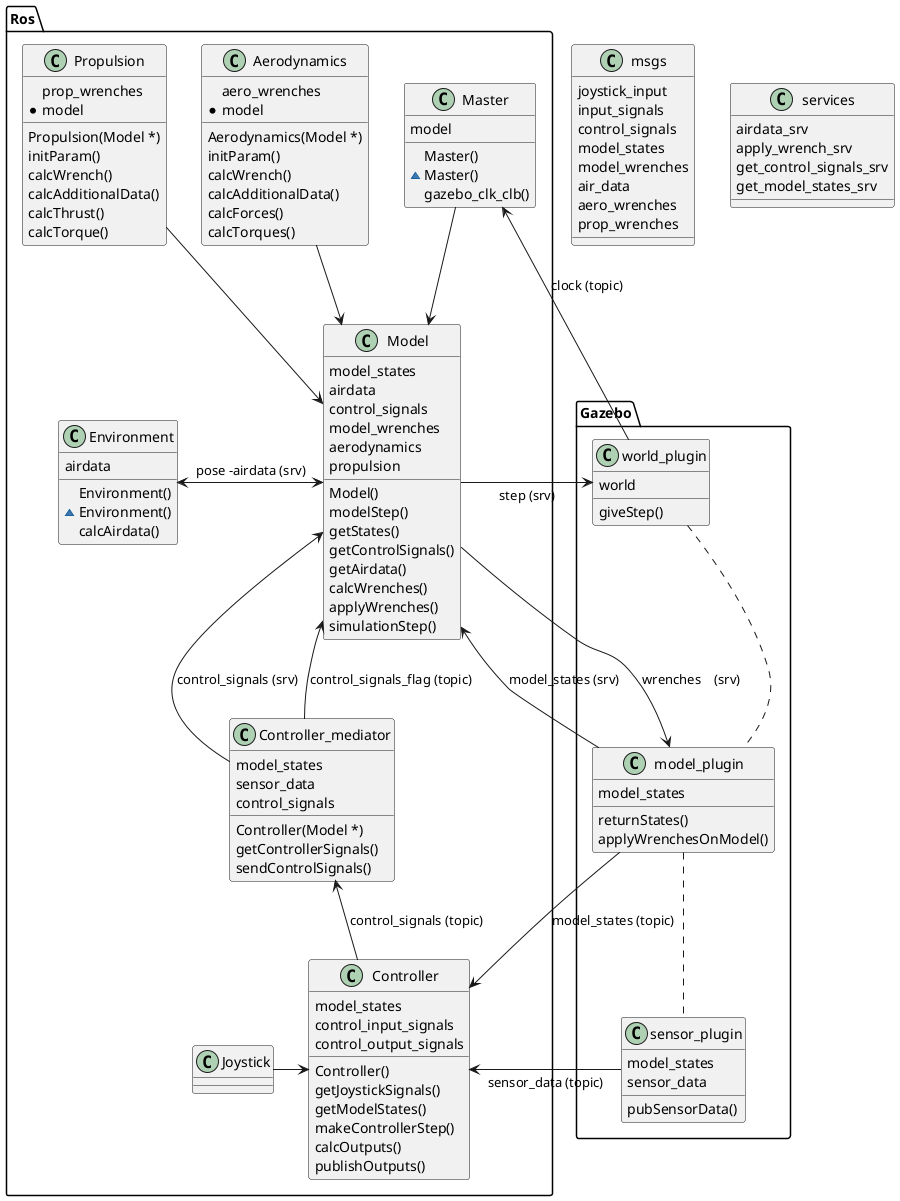 @startuml

class msgs{
        joystick_input
        input_signals
        control_signals
        model_states
        model_wrenches
        air_data
        aero_wrenches
        prop_wrenches
}

class services{
    airdata_srv
    apply_wrench_srv
    get_control_signals_srv
    get_model_states_srv
}
    
namespace Ros{

    
    class Master{
        model
        Master()
        ~Master()
        gazebo_clk_clb()
    }

    class Model{
        model_states
        airdata
        control_signals
        model_wrenches
        aerodynamics
        propulsion
        Model()
        ' ~Model()
        modelStep()
        getStates()
        getControlSignals()
        getAirdata()
        calcWrenches()
        applyWrenches()
        simulationStep()
    }

    class Aerodynamics{
        aero_wrenches
        *model
        Aerodynamics(Model *)
        ' ~Aerodynamics()
        initParam()
        calcWrench()
        calcAdditionalData()
        calcForces()
        calcTorques()
    }

    class Propulsion{
        prop_wrenches
        *model
        Propulsion(Model *)
        ' ~Propulsion()
        initParam()
        calcWrench()
        calcAdditionalData()
        calcThrust()
        calcTorque()
    }

    class Environment{
        airdata
        Environment()
        ~Environment()
        calcAirdata()
    }
    class Controller_mediator{
        model_states
        sensor_data
        control_signals
        Controller(Model *)
        ' ~Controller()
        getControllerSignals()
        sendControlSignals()
    }

    class Controller{
        model_states
        control_input_signals
        control_output_signals
        Controller() 
        getJoystickSignals()
        getModelStates()
        makeControllerStep()
        calcOutputs()
        publishOutputs()
    }
}



namespace Gazebo{
    class world_plugin{
        world
        ' camera_view()
        giveStep()
    }
    
    class model_plugin{
        model_states
        returnStates()
        applyWrenchesOnModel()
    }

    class sensor_plugin{
        model_states
        sensor_data
        pubSensorData()
    }
}


Ros.Master --> Ros.Model
Ros.Controller_mediator --> Ros.Model : control_signals_flag (topic)
Ros.Propulsion --> Ros.Model
Ros.Environment <-> Ros.Model : pose -airdata (srv)
Ros.Aerodynamics --> Ros.Model
Gazebo.model_plugin <-- Ros.Model : wrenches    (srv)
Ros.Model <- Gazebo.model_plugin : model_states (srv)
Ros.Controller <- Gazebo.sensor_plugin :sensor_data (topic)
Ros.Model -> Gazebo.world_plugin : step (srv)
Ros.Model <-- Ros.Controller_mediator : control_signals (srv)
Gazebo.world_plugin --> Ros.Master : clock (topic)
Ros.Controller_mediator <-- Ros.Controller :control_signals (topic)
Ros.Controller <- Gazebo.model_plugin :model_states (topic)
Gazebo.world_plugin .. Gazebo.model_plugin
Gazebo.model_plugin .. Gazebo.sensor_plugin
Ros.Joystick -> Ros.Controller
@enduml
